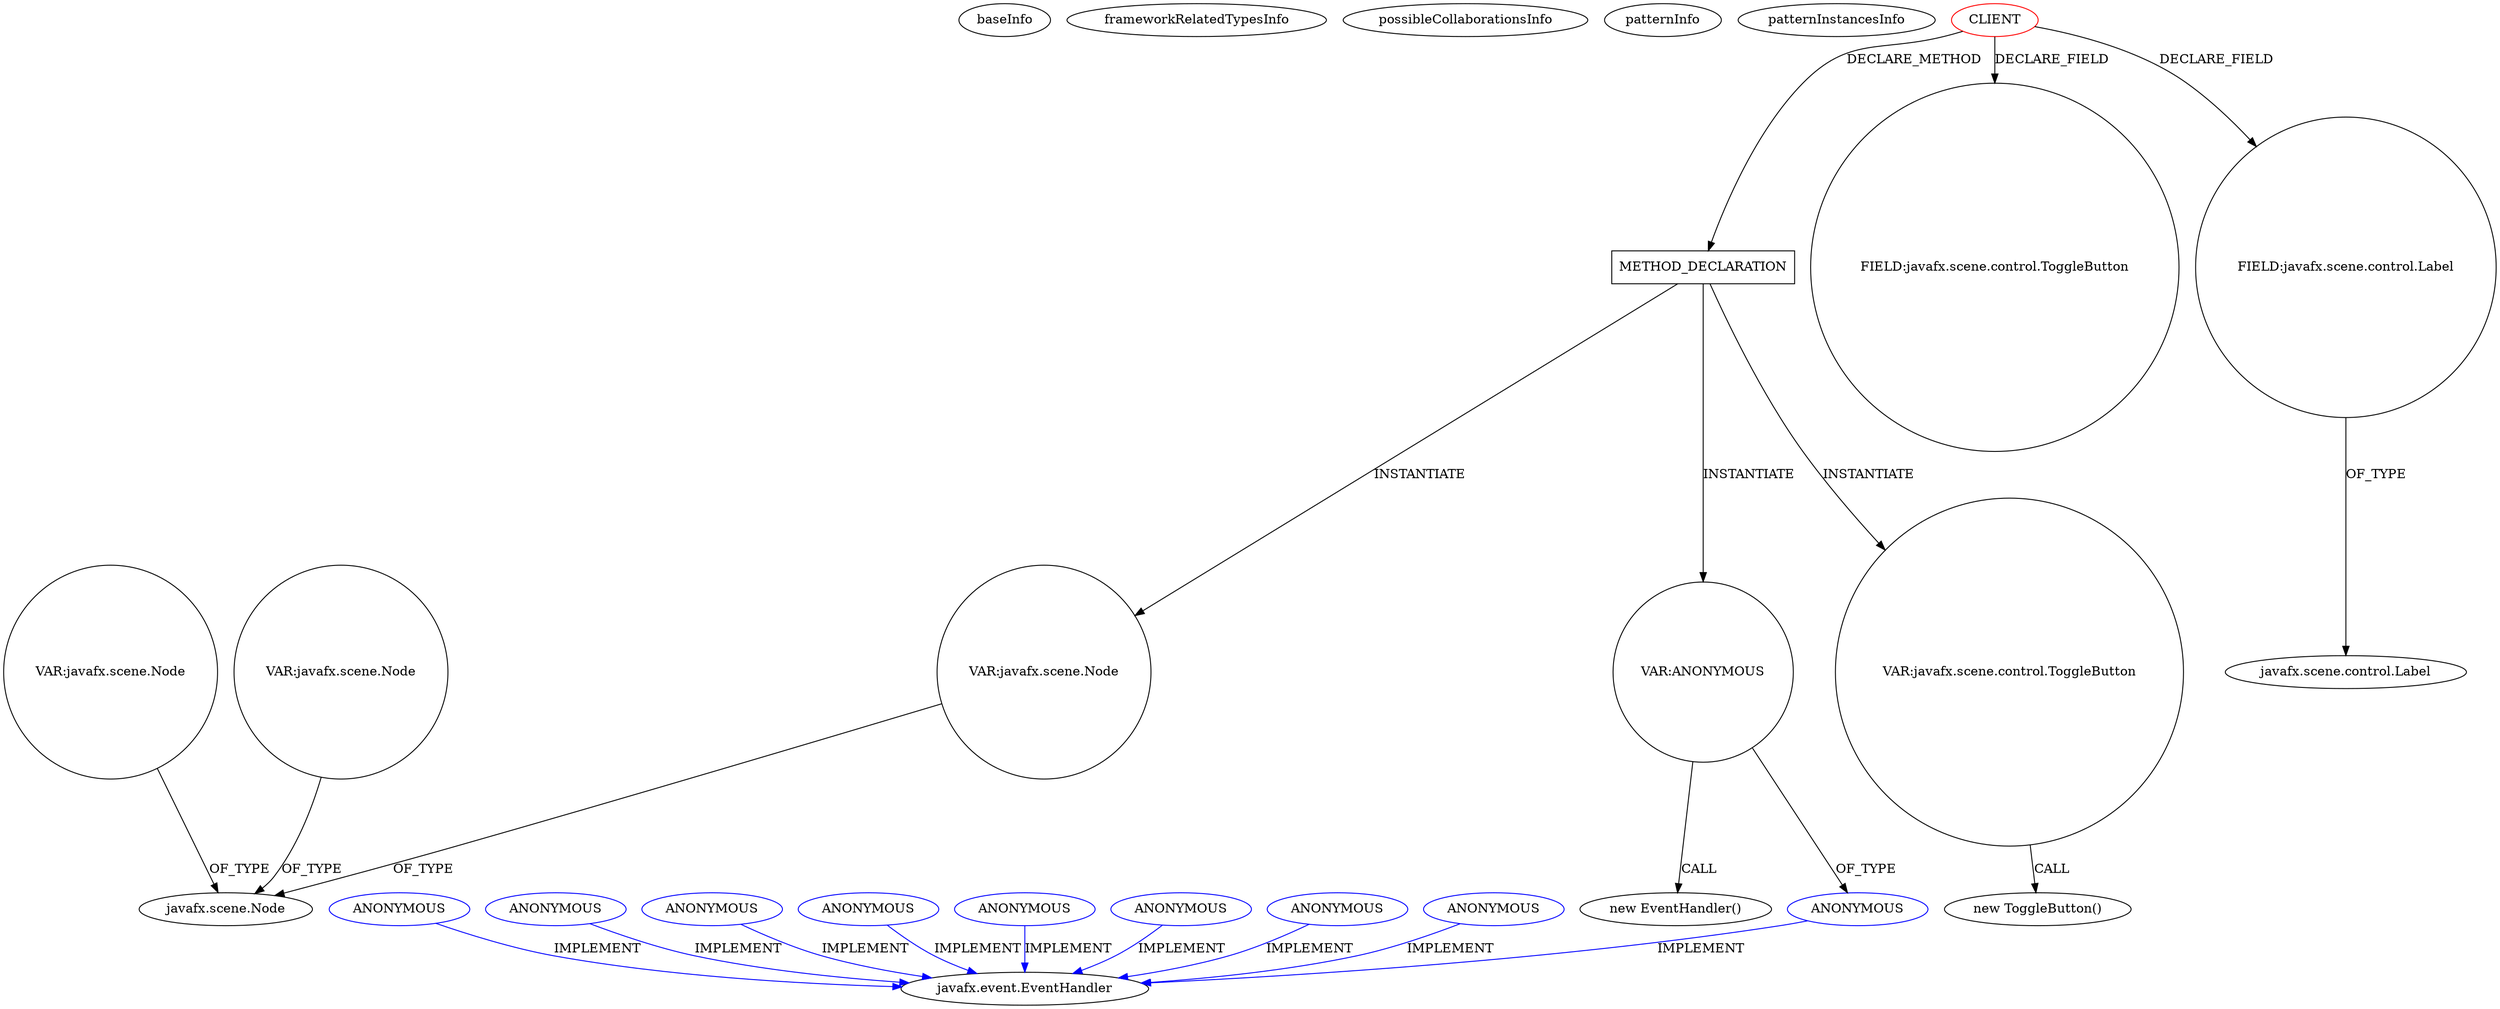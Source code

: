 digraph {
baseInfo[graphId=2311,category="pattern",isAnonymous=false,possibleRelation=false]
frameworkRelatedTypesInfo[]
possibleCollaborationsInfo[]
patternInfo[frequency=2.0,patternRootClient=0]
patternInstancesInfo[0="joelburget-miftiwac~/joelburget-miftiwac/miftiwac-master/src/Dynamic_page.java~Dynamic_page~3333",1="Alittlemurkling-alarm-clock~/Alittlemurkling-alarm-clock/alarm-clock-master/src/org/quux/alarmclock/AlarmCard.java~AlarmCard~130"]
613[label="new ToggleButton()",vertexType="CONSTRUCTOR_CALL",isFrameworkType=false]
614[label="VAR:javafx.scene.control.ToggleButton",vertexType="VARIABLE_EXPRESION",isFrameworkType=false,shape=circle]
612[label="METHOD_DECLARATION",vertexType="CLIENT_METHOD_DECLARATION",isFrameworkType=false,shape=box]
0[label="CLIENT",vertexType="ROOT_CLIENT_CLASS_DECLARATION",isFrameworkType=false,color=red]
36[label="FIELD:javafx.scene.control.ToggleButton",vertexType="FIELD_DECLARATION",isFrameworkType=false,shape=circle]
22[label="FIELD:javafx.scene.control.Label",vertexType="FIELD_DECLARATION",isFrameworkType=false,shape=circle]
7[label="javafx.scene.control.Label",vertexType="FRAMEWORK_CLASS_TYPE",isFrameworkType=false]
652[label="VAR:javafx.scene.Node",vertexType="VARIABLE_EXPRESION",isFrameworkType=false,shape=circle]
242[label="javafx.scene.Node",vertexType="FRAMEWORK_CLASS_TYPE",isFrameworkType=false]
353[label="VAR:javafx.scene.Node",vertexType="VARIABLE_EXPRESION",isFrameworkType=false,shape=circle]
362[label="VAR:javafx.scene.Node",vertexType="VARIABLE_EXPRESION",isFrameworkType=false,shape=circle]
647[label="VAR:ANONYMOUS",vertexType="VARIABLE_EXPRESION",isFrameworkType=false,shape=circle]
648[label="ANONYMOUS",vertexType="REFERENCE_ANONYMOUS_DECLARATION",isFrameworkType=false,color=blue]
646[label="new EventHandler()",vertexType="CONSTRUCTOR_CALL",isFrameworkType=false]
65[label="javafx.event.EventHandler",vertexType="FRAMEWORK_INTERFACE_TYPE",isFrameworkType=false]
293[label="ANONYMOUS",vertexType="REFERENCE_ANONYMOUS_DECLARATION",isFrameworkType=false,color=blue]
82[label="ANONYMOUS",vertexType="REFERENCE_ANONYMOUS_DECLARATION",isFrameworkType=false,color=blue]
414[label="ANONYMOUS",vertexType="REFERENCE_ANONYMOUS_DECLARATION",isFrameworkType=false,color=blue]
235[label="ANONYMOUS",vertexType="REFERENCE_ANONYMOUS_DECLARATION",isFrameworkType=false,color=blue]
661[label="ANONYMOUS",vertexType="REFERENCE_ANONYMOUS_DECLARATION",isFrameworkType=false,color=blue]
436[label="ANONYMOUS",vertexType="REFERENCE_ANONYMOUS_DECLARATION",isFrameworkType=false,color=blue]
124[label="ANONYMOUS",vertexType="REFERENCE_ANONYMOUS_DECLARATION",isFrameworkType=false,color=blue]
480[label="ANONYMOUS",vertexType="REFERENCE_ANONYMOUS_DECLARATION",isFrameworkType=false,color=blue]
480->65[label="IMPLEMENT",color=blue]
124->65[label="IMPLEMENT",color=blue]
0->612[label="DECLARE_METHOD"]
648->65[label="IMPLEMENT",color=blue]
414->65[label="IMPLEMENT",color=blue]
22->7[label="OF_TYPE"]
235->65[label="IMPLEMENT",color=blue]
652->242[label="OF_TYPE"]
0->36[label="DECLARE_FIELD"]
353->242[label="OF_TYPE"]
82->65[label="IMPLEMENT",color=blue]
0->22[label="DECLARE_FIELD"]
661->65[label="IMPLEMENT",color=blue]
612->614[label="INSTANTIATE"]
436->65[label="IMPLEMENT",color=blue]
614->613[label="CALL"]
362->242[label="OF_TYPE"]
647->646[label="CALL"]
647->648[label="OF_TYPE"]
293->65[label="IMPLEMENT",color=blue]
612->647[label="INSTANTIATE"]
612->652[label="INSTANTIATE"]
}
